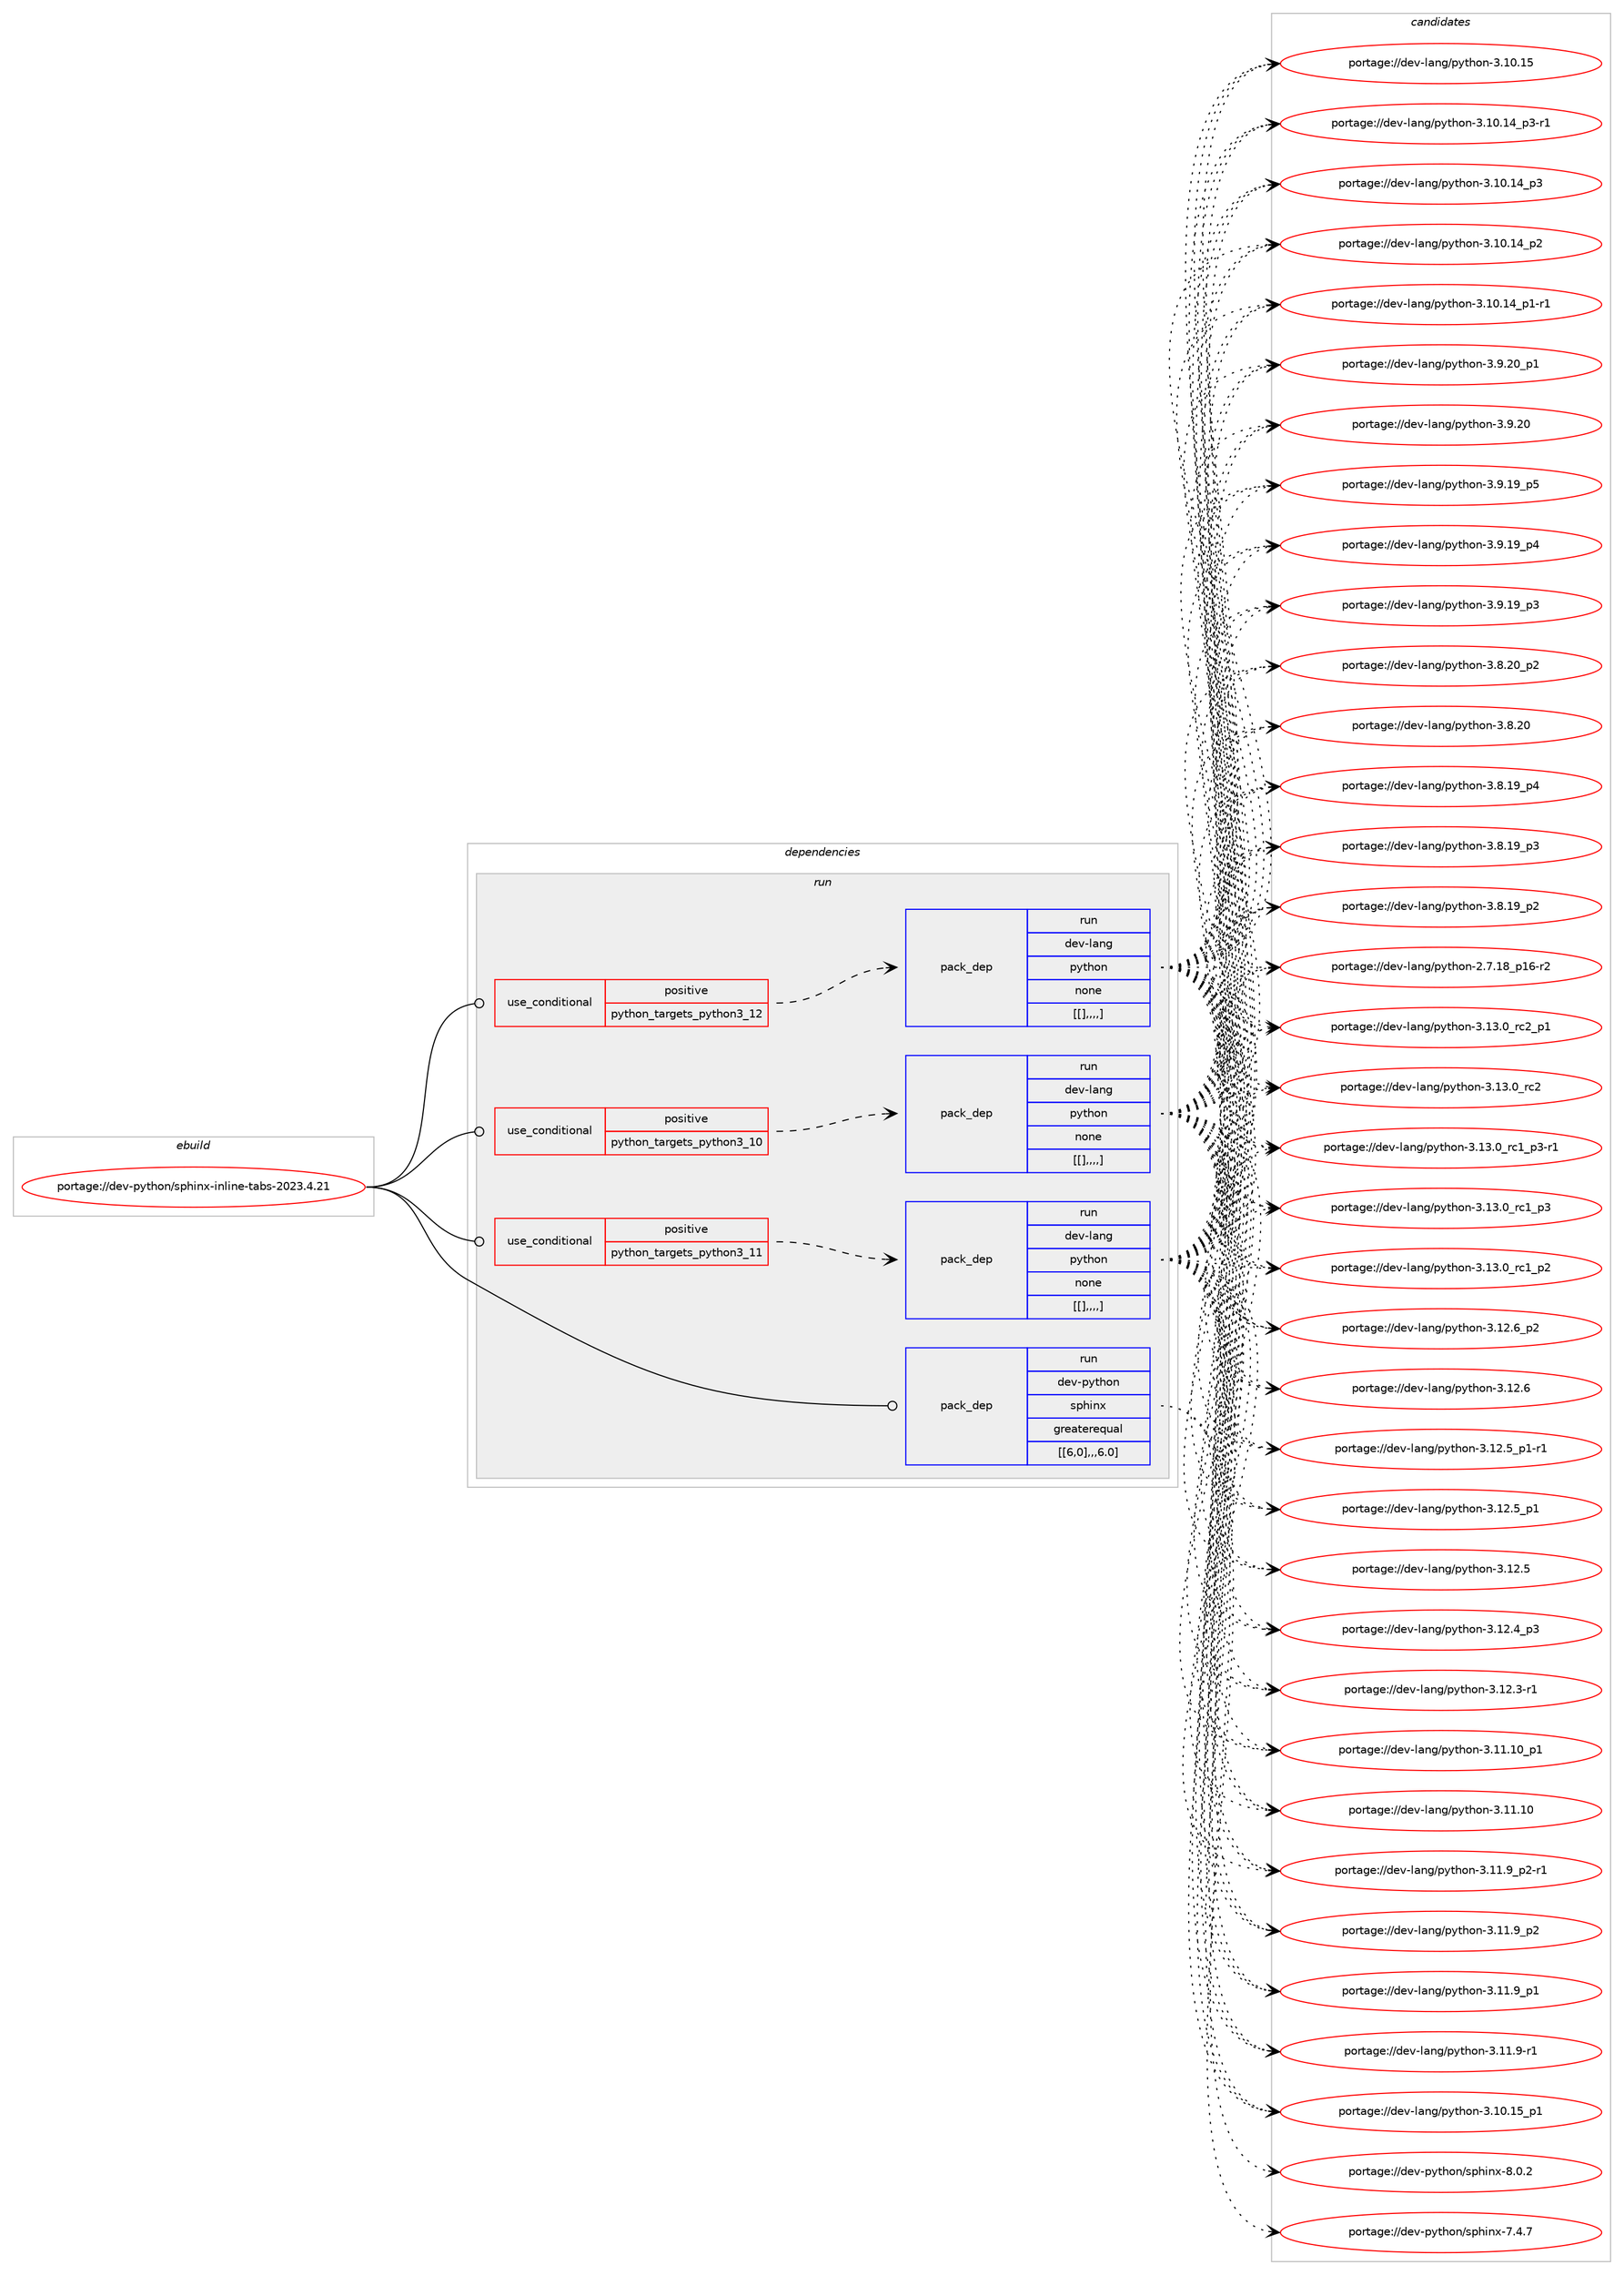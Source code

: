 digraph prolog {

# *************
# Graph options
# *************

newrank=true;
concentrate=true;
compound=true;
graph [rankdir=LR,fontname=Helvetica,fontsize=10,ranksep=1.5];#, ranksep=2.5, nodesep=0.2];
edge  [arrowhead=vee];
node  [fontname=Helvetica,fontsize=10];

# **********
# The ebuild
# **********

subgraph cluster_leftcol {
color=gray;
label=<<i>ebuild</i>>;
id [label="portage://dev-python/sphinx-inline-tabs-2023.4.21", color=red, width=4, href="../dev-python/sphinx-inline-tabs-2023.4.21.svg"];
}

# ****************
# The dependencies
# ****************

subgraph cluster_midcol {
color=gray;
label=<<i>dependencies</i>>;
subgraph cluster_compile {
fillcolor="#eeeeee";
style=filled;
label=<<i>compile</i>>;
}
subgraph cluster_compileandrun {
fillcolor="#eeeeee";
style=filled;
label=<<i>compile and run</i>>;
}
subgraph cluster_run {
fillcolor="#eeeeee";
style=filled;
label=<<i>run</i>>;
subgraph cond41535 {
dependency167234 [label=<<TABLE BORDER="0" CELLBORDER="1" CELLSPACING="0" CELLPADDING="4"><TR><TD ROWSPAN="3" CELLPADDING="10">use_conditional</TD></TR><TR><TD>positive</TD></TR><TR><TD>python_targets_python3_10</TD></TR></TABLE>>, shape=none, color=red];
subgraph pack124441 {
dependency167235 [label=<<TABLE BORDER="0" CELLBORDER="1" CELLSPACING="0" CELLPADDING="4" WIDTH="220"><TR><TD ROWSPAN="6" CELLPADDING="30">pack_dep</TD></TR><TR><TD WIDTH="110">run</TD></TR><TR><TD>dev-lang</TD></TR><TR><TD>python</TD></TR><TR><TD>none</TD></TR><TR><TD>[[],,,,]</TD></TR></TABLE>>, shape=none, color=blue];
}
dependency167234:e -> dependency167235:w [weight=20,style="dashed",arrowhead="vee"];
}
id:e -> dependency167234:w [weight=20,style="solid",arrowhead="odot"];
subgraph cond41536 {
dependency167236 [label=<<TABLE BORDER="0" CELLBORDER="1" CELLSPACING="0" CELLPADDING="4"><TR><TD ROWSPAN="3" CELLPADDING="10">use_conditional</TD></TR><TR><TD>positive</TD></TR><TR><TD>python_targets_python3_11</TD></TR></TABLE>>, shape=none, color=red];
subgraph pack124442 {
dependency167237 [label=<<TABLE BORDER="0" CELLBORDER="1" CELLSPACING="0" CELLPADDING="4" WIDTH="220"><TR><TD ROWSPAN="6" CELLPADDING="30">pack_dep</TD></TR><TR><TD WIDTH="110">run</TD></TR><TR><TD>dev-lang</TD></TR><TR><TD>python</TD></TR><TR><TD>none</TD></TR><TR><TD>[[],,,,]</TD></TR></TABLE>>, shape=none, color=blue];
}
dependency167236:e -> dependency167237:w [weight=20,style="dashed",arrowhead="vee"];
}
id:e -> dependency167236:w [weight=20,style="solid",arrowhead="odot"];
subgraph cond41537 {
dependency167238 [label=<<TABLE BORDER="0" CELLBORDER="1" CELLSPACING="0" CELLPADDING="4"><TR><TD ROWSPAN="3" CELLPADDING="10">use_conditional</TD></TR><TR><TD>positive</TD></TR><TR><TD>python_targets_python3_12</TD></TR></TABLE>>, shape=none, color=red];
subgraph pack124443 {
dependency167239 [label=<<TABLE BORDER="0" CELLBORDER="1" CELLSPACING="0" CELLPADDING="4" WIDTH="220"><TR><TD ROWSPAN="6" CELLPADDING="30">pack_dep</TD></TR><TR><TD WIDTH="110">run</TD></TR><TR><TD>dev-lang</TD></TR><TR><TD>python</TD></TR><TR><TD>none</TD></TR><TR><TD>[[],,,,]</TD></TR></TABLE>>, shape=none, color=blue];
}
dependency167238:e -> dependency167239:w [weight=20,style="dashed",arrowhead="vee"];
}
id:e -> dependency167238:w [weight=20,style="solid",arrowhead="odot"];
subgraph pack124444 {
dependency167240 [label=<<TABLE BORDER="0" CELLBORDER="1" CELLSPACING="0" CELLPADDING="4" WIDTH="220"><TR><TD ROWSPAN="6" CELLPADDING="30">pack_dep</TD></TR><TR><TD WIDTH="110">run</TD></TR><TR><TD>dev-python</TD></TR><TR><TD>sphinx</TD></TR><TR><TD>greaterequal</TD></TR><TR><TD>[[6,0],,,6.0]</TD></TR></TABLE>>, shape=none, color=blue];
}
id:e -> dependency167240:w [weight=20,style="solid",arrowhead="odot"];
}
}

# **************
# The candidates
# **************

subgraph cluster_choices {
rank=same;
color=gray;
label=<<i>candidates</i>>;

subgraph choice124441 {
color=black;
nodesep=1;
choice100101118451089711010347112121116104111110455146495146489511499509511249 [label="portage://dev-lang/python-3.13.0_rc2_p1", color=red, width=4,href="../dev-lang/python-3.13.0_rc2_p1.svg"];
choice10010111845108971101034711212111610411111045514649514648951149950 [label="portage://dev-lang/python-3.13.0_rc2", color=red, width=4,href="../dev-lang/python-3.13.0_rc2.svg"];
choice1001011184510897110103471121211161041111104551464951464895114994995112514511449 [label="portage://dev-lang/python-3.13.0_rc1_p3-r1", color=red, width=4,href="../dev-lang/python-3.13.0_rc1_p3-r1.svg"];
choice100101118451089711010347112121116104111110455146495146489511499499511251 [label="portage://dev-lang/python-3.13.0_rc1_p3", color=red, width=4,href="../dev-lang/python-3.13.0_rc1_p3.svg"];
choice100101118451089711010347112121116104111110455146495146489511499499511250 [label="portage://dev-lang/python-3.13.0_rc1_p2", color=red, width=4,href="../dev-lang/python-3.13.0_rc1_p2.svg"];
choice100101118451089711010347112121116104111110455146495046549511250 [label="portage://dev-lang/python-3.12.6_p2", color=red, width=4,href="../dev-lang/python-3.12.6_p2.svg"];
choice10010111845108971101034711212111610411111045514649504654 [label="portage://dev-lang/python-3.12.6", color=red, width=4,href="../dev-lang/python-3.12.6.svg"];
choice1001011184510897110103471121211161041111104551464950465395112494511449 [label="portage://dev-lang/python-3.12.5_p1-r1", color=red, width=4,href="../dev-lang/python-3.12.5_p1-r1.svg"];
choice100101118451089711010347112121116104111110455146495046539511249 [label="portage://dev-lang/python-3.12.5_p1", color=red, width=4,href="../dev-lang/python-3.12.5_p1.svg"];
choice10010111845108971101034711212111610411111045514649504653 [label="portage://dev-lang/python-3.12.5", color=red, width=4,href="../dev-lang/python-3.12.5.svg"];
choice100101118451089711010347112121116104111110455146495046529511251 [label="portage://dev-lang/python-3.12.4_p3", color=red, width=4,href="../dev-lang/python-3.12.4_p3.svg"];
choice100101118451089711010347112121116104111110455146495046514511449 [label="portage://dev-lang/python-3.12.3-r1", color=red, width=4,href="../dev-lang/python-3.12.3-r1.svg"];
choice10010111845108971101034711212111610411111045514649494649489511249 [label="portage://dev-lang/python-3.11.10_p1", color=red, width=4,href="../dev-lang/python-3.11.10_p1.svg"];
choice1001011184510897110103471121211161041111104551464949464948 [label="portage://dev-lang/python-3.11.10", color=red, width=4,href="../dev-lang/python-3.11.10.svg"];
choice1001011184510897110103471121211161041111104551464949465795112504511449 [label="portage://dev-lang/python-3.11.9_p2-r1", color=red, width=4,href="../dev-lang/python-3.11.9_p2-r1.svg"];
choice100101118451089711010347112121116104111110455146494946579511250 [label="portage://dev-lang/python-3.11.9_p2", color=red, width=4,href="../dev-lang/python-3.11.9_p2.svg"];
choice100101118451089711010347112121116104111110455146494946579511249 [label="portage://dev-lang/python-3.11.9_p1", color=red, width=4,href="../dev-lang/python-3.11.9_p1.svg"];
choice100101118451089711010347112121116104111110455146494946574511449 [label="portage://dev-lang/python-3.11.9-r1", color=red, width=4,href="../dev-lang/python-3.11.9-r1.svg"];
choice10010111845108971101034711212111610411111045514649484649539511249 [label="portage://dev-lang/python-3.10.15_p1", color=red, width=4,href="../dev-lang/python-3.10.15_p1.svg"];
choice1001011184510897110103471121211161041111104551464948464953 [label="portage://dev-lang/python-3.10.15", color=red, width=4,href="../dev-lang/python-3.10.15.svg"];
choice100101118451089711010347112121116104111110455146494846495295112514511449 [label="portage://dev-lang/python-3.10.14_p3-r1", color=red, width=4,href="../dev-lang/python-3.10.14_p3-r1.svg"];
choice10010111845108971101034711212111610411111045514649484649529511251 [label="portage://dev-lang/python-3.10.14_p3", color=red, width=4,href="../dev-lang/python-3.10.14_p3.svg"];
choice10010111845108971101034711212111610411111045514649484649529511250 [label="portage://dev-lang/python-3.10.14_p2", color=red, width=4,href="../dev-lang/python-3.10.14_p2.svg"];
choice100101118451089711010347112121116104111110455146494846495295112494511449 [label="portage://dev-lang/python-3.10.14_p1-r1", color=red, width=4,href="../dev-lang/python-3.10.14_p1-r1.svg"];
choice100101118451089711010347112121116104111110455146574650489511249 [label="portage://dev-lang/python-3.9.20_p1", color=red, width=4,href="../dev-lang/python-3.9.20_p1.svg"];
choice10010111845108971101034711212111610411111045514657465048 [label="portage://dev-lang/python-3.9.20", color=red, width=4,href="../dev-lang/python-3.9.20.svg"];
choice100101118451089711010347112121116104111110455146574649579511253 [label="portage://dev-lang/python-3.9.19_p5", color=red, width=4,href="../dev-lang/python-3.9.19_p5.svg"];
choice100101118451089711010347112121116104111110455146574649579511252 [label="portage://dev-lang/python-3.9.19_p4", color=red, width=4,href="../dev-lang/python-3.9.19_p4.svg"];
choice100101118451089711010347112121116104111110455146574649579511251 [label="portage://dev-lang/python-3.9.19_p3", color=red, width=4,href="../dev-lang/python-3.9.19_p3.svg"];
choice100101118451089711010347112121116104111110455146564650489511250 [label="portage://dev-lang/python-3.8.20_p2", color=red, width=4,href="../dev-lang/python-3.8.20_p2.svg"];
choice10010111845108971101034711212111610411111045514656465048 [label="portage://dev-lang/python-3.8.20", color=red, width=4,href="../dev-lang/python-3.8.20.svg"];
choice100101118451089711010347112121116104111110455146564649579511252 [label="portage://dev-lang/python-3.8.19_p4", color=red, width=4,href="../dev-lang/python-3.8.19_p4.svg"];
choice100101118451089711010347112121116104111110455146564649579511251 [label="portage://dev-lang/python-3.8.19_p3", color=red, width=4,href="../dev-lang/python-3.8.19_p3.svg"];
choice100101118451089711010347112121116104111110455146564649579511250 [label="portage://dev-lang/python-3.8.19_p2", color=red, width=4,href="../dev-lang/python-3.8.19_p2.svg"];
choice100101118451089711010347112121116104111110455046554649569511249544511450 [label="portage://dev-lang/python-2.7.18_p16-r2", color=red, width=4,href="../dev-lang/python-2.7.18_p16-r2.svg"];
dependency167235:e -> choice100101118451089711010347112121116104111110455146495146489511499509511249:w [style=dotted,weight="100"];
dependency167235:e -> choice10010111845108971101034711212111610411111045514649514648951149950:w [style=dotted,weight="100"];
dependency167235:e -> choice1001011184510897110103471121211161041111104551464951464895114994995112514511449:w [style=dotted,weight="100"];
dependency167235:e -> choice100101118451089711010347112121116104111110455146495146489511499499511251:w [style=dotted,weight="100"];
dependency167235:e -> choice100101118451089711010347112121116104111110455146495146489511499499511250:w [style=dotted,weight="100"];
dependency167235:e -> choice100101118451089711010347112121116104111110455146495046549511250:w [style=dotted,weight="100"];
dependency167235:e -> choice10010111845108971101034711212111610411111045514649504654:w [style=dotted,weight="100"];
dependency167235:e -> choice1001011184510897110103471121211161041111104551464950465395112494511449:w [style=dotted,weight="100"];
dependency167235:e -> choice100101118451089711010347112121116104111110455146495046539511249:w [style=dotted,weight="100"];
dependency167235:e -> choice10010111845108971101034711212111610411111045514649504653:w [style=dotted,weight="100"];
dependency167235:e -> choice100101118451089711010347112121116104111110455146495046529511251:w [style=dotted,weight="100"];
dependency167235:e -> choice100101118451089711010347112121116104111110455146495046514511449:w [style=dotted,weight="100"];
dependency167235:e -> choice10010111845108971101034711212111610411111045514649494649489511249:w [style=dotted,weight="100"];
dependency167235:e -> choice1001011184510897110103471121211161041111104551464949464948:w [style=dotted,weight="100"];
dependency167235:e -> choice1001011184510897110103471121211161041111104551464949465795112504511449:w [style=dotted,weight="100"];
dependency167235:e -> choice100101118451089711010347112121116104111110455146494946579511250:w [style=dotted,weight="100"];
dependency167235:e -> choice100101118451089711010347112121116104111110455146494946579511249:w [style=dotted,weight="100"];
dependency167235:e -> choice100101118451089711010347112121116104111110455146494946574511449:w [style=dotted,weight="100"];
dependency167235:e -> choice10010111845108971101034711212111610411111045514649484649539511249:w [style=dotted,weight="100"];
dependency167235:e -> choice1001011184510897110103471121211161041111104551464948464953:w [style=dotted,weight="100"];
dependency167235:e -> choice100101118451089711010347112121116104111110455146494846495295112514511449:w [style=dotted,weight="100"];
dependency167235:e -> choice10010111845108971101034711212111610411111045514649484649529511251:w [style=dotted,weight="100"];
dependency167235:e -> choice10010111845108971101034711212111610411111045514649484649529511250:w [style=dotted,weight="100"];
dependency167235:e -> choice100101118451089711010347112121116104111110455146494846495295112494511449:w [style=dotted,weight="100"];
dependency167235:e -> choice100101118451089711010347112121116104111110455146574650489511249:w [style=dotted,weight="100"];
dependency167235:e -> choice10010111845108971101034711212111610411111045514657465048:w [style=dotted,weight="100"];
dependency167235:e -> choice100101118451089711010347112121116104111110455146574649579511253:w [style=dotted,weight="100"];
dependency167235:e -> choice100101118451089711010347112121116104111110455146574649579511252:w [style=dotted,weight="100"];
dependency167235:e -> choice100101118451089711010347112121116104111110455146574649579511251:w [style=dotted,weight="100"];
dependency167235:e -> choice100101118451089711010347112121116104111110455146564650489511250:w [style=dotted,weight="100"];
dependency167235:e -> choice10010111845108971101034711212111610411111045514656465048:w [style=dotted,weight="100"];
dependency167235:e -> choice100101118451089711010347112121116104111110455146564649579511252:w [style=dotted,weight="100"];
dependency167235:e -> choice100101118451089711010347112121116104111110455146564649579511251:w [style=dotted,weight="100"];
dependency167235:e -> choice100101118451089711010347112121116104111110455146564649579511250:w [style=dotted,weight="100"];
dependency167235:e -> choice100101118451089711010347112121116104111110455046554649569511249544511450:w [style=dotted,weight="100"];
}
subgraph choice124442 {
color=black;
nodesep=1;
choice100101118451089711010347112121116104111110455146495146489511499509511249 [label="portage://dev-lang/python-3.13.0_rc2_p1", color=red, width=4,href="../dev-lang/python-3.13.0_rc2_p1.svg"];
choice10010111845108971101034711212111610411111045514649514648951149950 [label="portage://dev-lang/python-3.13.0_rc2", color=red, width=4,href="../dev-lang/python-3.13.0_rc2.svg"];
choice1001011184510897110103471121211161041111104551464951464895114994995112514511449 [label="portage://dev-lang/python-3.13.0_rc1_p3-r1", color=red, width=4,href="../dev-lang/python-3.13.0_rc1_p3-r1.svg"];
choice100101118451089711010347112121116104111110455146495146489511499499511251 [label="portage://dev-lang/python-3.13.0_rc1_p3", color=red, width=4,href="../dev-lang/python-3.13.0_rc1_p3.svg"];
choice100101118451089711010347112121116104111110455146495146489511499499511250 [label="portage://dev-lang/python-3.13.0_rc1_p2", color=red, width=4,href="../dev-lang/python-3.13.0_rc1_p2.svg"];
choice100101118451089711010347112121116104111110455146495046549511250 [label="portage://dev-lang/python-3.12.6_p2", color=red, width=4,href="../dev-lang/python-3.12.6_p2.svg"];
choice10010111845108971101034711212111610411111045514649504654 [label="portage://dev-lang/python-3.12.6", color=red, width=4,href="../dev-lang/python-3.12.6.svg"];
choice1001011184510897110103471121211161041111104551464950465395112494511449 [label="portage://dev-lang/python-3.12.5_p1-r1", color=red, width=4,href="../dev-lang/python-3.12.5_p1-r1.svg"];
choice100101118451089711010347112121116104111110455146495046539511249 [label="portage://dev-lang/python-3.12.5_p1", color=red, width=4,href="../dev-lang/python-3.12.5_p1.svg"];
choice10010111845108971101034711212111610411111045514649504653 [label="portage://dev-lang/python-3.12.5", color=red, width=4,href="../dev-lang/python-3.12.5.svg"];
choice100101118451089711010347112121116104111110455146495046529511251 [label="portage://dev-lang/python-3.12.4_p3", color=red, width=4,href="../dev-lang/python-3.12.4_p3.svg"];
choice100101118451089711010347112121116104111110455146495046514511449 [label="portage://dev-lang/python-3.12.3-r1", color=red, width=4,href="../dev-lang/python-3.12.3-r1.svg"];
choice10010111845108971101034711212111610411111045514649494649489511249 [label="portage://dev-lang/python-3.11.10_p1", color=red, width=4,href="../dev-lang/python-3.11.10_p1.svg"];
choice1001011184510897110103471121211161041111104551464949464948 [label="portage://dev-lang/python-3.11.10", color=red, width=4,href="../dev-lang/python-3.11.10.svg"];
choice1001011184510897110103471121211161041111104551464949465795112504511449 [label="portage://dev-lang/python-3.11.9_p2-r1", color=red, width=4,href="../dev-lang/python-3.11.9_p2-r1.svg"];
choice100101118451089711010347112121116104111110455146494946579511250 [label="portage://dev-lang/python-3.11.9_p2", color=red, width=4,href="../dev-lang/python-3.11.9_p2.svg"];
choice100101118451089711010347112121116104111110455146494946579511249 [label="portage://dev-lang/python-3.11.9_p1", color=red, width=4,href="../dev-lang/python-3.11.9_p1.svg"];
choice100101118451089711010347112121116104111110455146494946574511449 [label="portage://dev-lang/python-3.11.9-r1", color=red, width=4,href="../dev-lang/python-3.11.9-r1.svg"];
choice10010111845108971101034711212111610411111045514649484649539511249 [label="portage://dev-lang/python-3.10.15_p1", color=red, width=4,href="../dev-lang/python-3.10.15_p1.svg"];
choice1001011184510897110103471121211161041111104551464948464953 [label="portage://dev-lang/python-3.10.15", color=red, width=4,href="../dev-lang/python-3.10.15.svg"];
choice100101118451089711010347112121116104111110455146494846495295112514511449 [label="portage://dev-lang/python-3.10.14_p3-r1", color=red, width=4,href="../dev-lang/python-3.10.14_p3-r1.svg"];
choice10010111845108971101034711212111610411111045514649484649529511251 [label="portage://dev-lang/python-3.10.14_p3", color=red, width=4,href="../dev-lang/python-3.10.14_p3.svg"];
choice10010111845108971101034711212111610411111045514649484649529511250 [label="portage://dev-lang/python-3.10.14_p2", color=red, width=4,href="../dev-lang/python-3.10.14_p2.svg"];
choice100101118451089711010347112121116104111110455146494846495295112494511449 [label="portage://dev-lang/python-3.10.14_p1-r1", color=red, width=4,href="../dev-lang/python-3.10.14_p1-r1.svg"];
choice100101118451089711010347112121116104111110455146574650489511249 [label="portage://dev-lang/python-3.9.20_p1", color=red, width=4,href="../dev-lang/python-3.9.20_p1.svg"];
choice10010111845108971101034711212111610411111045514657465048 [label="portage://dev-lang/python-3.9.20", color=red, width=4,href="../dev-lang/python-3.9.20.svg"];
choice100101118451089711010347112121116104111110455146574649579511253 [label="portage://dev-lang/python-3.9.19_p5", color=red, width=4,href="../dev-lang/python-3.9.19_p5.svg"];
choice100101118451089711010347112121116104111110455146574649579511252 [label="portage://dev-lang/python-3.9.19_p4", color=red, width=4,href="../dev-lang/python-3.9.19_p4.svg"];
choice100101118451089711010347112121116104111110455146574649579511251 [label="portage://dev-lang/python-3.9.19_p3", color=red, width=4,href="../dev-lang/python-3.9.19_p3.svg"];
choice100101118451089711010347112121116104111110455146564650489511250 [label="portage://dev-lang/python-3.8.20_p2", color=red, width=4,href="../dev-lang/python-3.8.20_p2.svg"];
choice10010111845108971101034711212111610411111045514656465048 [label="portage://dev-lang/python-3.8.20", color=red, width=4,href="../dev-lang/python-3.8.20.svg"];
choice100101118451089711010347112121116104111110455146564649579511252 [label="portage://dev-lang/python-3.8.19_p4", color=red, width=4,href="../dev-lang/python-3.8.19_p4.svg"];
choice100101118451089711010347112121116104111110455146564649579511251 [label="portage://dev-lang/python-3.8.19_p3", color=red, width=4,href="../dev-lang/python-3.8.19_p3.svg"];
choice100101118451089711010347112121116104111110455146564649579511250 [label="portage://dev-lang/python-3.8.19_p2", color=red, width=4,href="../dev-lang/python-3.8.19_p2.svg"];
choice100101118451089711010347112121116104111110455046554649569511249544511450 [label="portage://dev-lang/python-2.7.18_p16-r2", color=red, width=4,href="../dev-lang/python-2.7.18_p16-r2.svg"];
dependency167237:e -> choice100101118451089711010347112121116104111110455146495146489511499509511249:w [style=dotted,weight="100"];
dependency167237:e -> choice10010111845108971101034711212111610411111045514649514648951149950:w [style=dotted,weight="100"];
dependency167237:e -> choice1001011184510897110103471121211161041111104551464951464895114994995112514511449:w [style=dotted,weight="100"];
dependency167237:e -> choice100101118451089711010347112121116104111110455146495146489511499499511251:w [style=dotted,weight="100"];
dependency167237:e -> choice100101118451089711010347112121116104111110455146495146489511499499511250:w [style=dotted,weight="100"];
dependency167237:e -> choice100101118451089711010347112121116104111110455146495046549511250:w [style=dotted,weight="100"];
dependency167237:e -> choice10010111845108971101034711212111610411111045514649504654:w [style=dotted,weight="100"];
dependency167237:e -> choice1001011184510897110103471121211161041111104551464950465395112494511449:w [style=dotted,weight="100"];
dependency167237:e -> choice100101118451089711010347112121116104111110455146495046539511249:w [style=dotted,weight="100"];
dependency167237:e -> choice10010111845108971101034711212111610411111045514649504653:w [style=dotted,weight="100"];
dependency167237:e -> choice100101118451089711010347112121116104111110455146495046529511251:w [style=dotted,weight="100"];
dependency167237:e -> choice100101118451089711010347112121116104111110455146495046514511449:w [style=dotted,weight="100"];
dependency167237:e -> choice10010111845108971101034711212111610411111045514649494649489511249:w [style=dotted,weight="100"];
dependency167237:e -> choice1001011184510897110103471121211161041111104551464949464948:w [style=dotted,weight="100"];
dependency167237:e -> choice1001011184510897110103471121211161041111104551464949465795112504511449:w [style=dotted,weight="100"];
dependency167237:e -> choice100101118451089711010347112121116104111110455146494946579511250:w [style=dotted,weight="100"];
dependency167237:e -> choice100101118451089711010347112121116104111110455146494946579511249:w [style=dotted,weight="100"];
dependency167237:e -> choice100101118451089711010347112121116104111110455146494946574511449:w [style=dotted,weight="100"];
dependency167237:e -> choice10010111845108971101034711212111610411111045514649484649539511249:w [style=dotted,weight="100"];
dependency167237:e -> choice1001011184510897110103471121211161041111104551464948464953:w [style=dotted,weight="100"];
dependency167237:e -> choice100101118451089711010347112121116104111110455146494846495295112514511449:w [style=dotted,weight="100"];
dependency167237:e -> choice10010111845108971101034711212111610411111045514649484649529511251:w [style=dotted,weight="100"];
dependency167237:e -> choice10010111845108971101034711212111610411111045514649484649529511250:w [style=dotted,weight="100"];
dependency167237:e -> choice100101118451089711010347112121116104111110455146494846495295112494511449:w [style=dotted,weight="100"];
dependency167237:e -> choice100101118451089711010347112121116104111110455146574650489511249:w [style=dotted,weight="100"];
dependency167237:e -> choice10010111845108971101034711212111610411111045514657465048:w [style=dotted,weight="100"];
dependency167237:e -> choice100101118451089711010347112121116104111110455146574649579511253:w [style=dotted,weight="100"];
dependency167237:e -> choice100101118451089711010347112121116104111110455146574649579511252:w [style=dotted,weight="100"];
dependency167237:e -> choice100101118451089711010347112121116104111110455146574649579511251:w [style=dotted,weight="100"];
dependency167237:e -> choice100101118451089711010347112121116104111110455146564650489511250:w [style=dotted,weight="100"];
dependency167237:e -> choice10010111845108971101034711212111610411111045514656465048:w [style=dotted,weight="100"];
dependency167237:e -> choice100101118451089711010347112121116104111110455146564649579511252:w [style=dotted,weight="100"];
dependency167237:e -> choice100101118451089711010347112121116104111110455146564649579511251:w [style=dotted,weight="100"];
dependency167237:e -> choice100101118451089711010347112121116104111110455146564649579511250:w [style=dotted,weight="100"];
dependency167237:e -> choice100101118451089711010347112121116104111110455046554649569511249544511450:w [style=dotted,weight="100"];
}
subgraph choice124443 {
color=black;
nodesep=1;
choice100101118451089711010347112121116104111110455146495146489511499509511249 [label="portage://dev-lang/python-3.13.0_rc2_p1", color=red, width=4,href="../dev-lang/python-3.13.0_rc2_p1.svg"];
choice10010111845108971101034711212111610411111045514649514648951149950 [label="portage://dev-lang/python-3.13.0_rc2", color=red, width=4,href="../dev-lang/python-3.13.0_rc2.svg"];
choice1001011184510897110103471121211161041111104551464951464895114994995112514511449 [label="portage://dev-lang/python-3.13.0_rc1_p3-r1", color=red, width=4,href="../dev-lang/python-3.13.0_rc1_p3-r1.svg"];
choice100101118451089711010347112121116104111110455146495146489511499499511251 [label="portage://dev-lang/python-3.13.0_rc1_p3", color=red, width=4,href="../dev-lang/python-3.13.0_rc1_p3.svg"];
choice100101118451089711010347112121116104111110455146495146489511499499511250 [label="portage://dev-lang/python-3.13.0_rc1_p2", color=red, width=4,href="../dev-lang/python-3.13.0_rc1_p2.svg"];
choice100101118451089711010347112121116104111110455146495046549511250 [label="portage://dev-lang/python-3.12.6_p2", color=red, width=4,href="../dev-lang/python-3.12.6_p2.svg"];
choice10010111845108971101034711212111610411111045514649504654 [label="portage://dev-lang/python-3.12.6", color=red, width=4,href="../dev-lang/python-3.12.6.svg"];
choice1001011184510897110103471121211161041111104551464950465395112494511449 [label="portage://dev-lang/python-3.12.5_p1-r1", color=red, width=4,href="../dev-lang/python-3.12.5_p1-r1.svg"];
choice100101118451089711010347112121116104111110455146495046539511249 [label="portage://dev-lang/python-3.12.5_p1", color=red, width=4,href="../dev-lang/python-3.12.5_p1.svg"];
choice10010111845108971101034711212111610411111045514649504653 [label="portage://dev-lang/python-3.12.5", color=red, width=4,href="../dev-lang/python-3.12.5.svg"];
choice100101118451089711010347112121116104111110455146495046529511251 [label="portage://dev-lang/python-3.12.4_p3", color=red, width=4,href="../dev-lang/python-3.12.4_p3.svg"];
choice100101118451089711010347112121116104111110455146495046514511449 [label="portage://dev-lang/python-3.12.3-r1", color=red, width=4,href="../dev-lang/python-3.12.3-r1.svg"];
choice10010111845108971101034711212111610411111045514649494649489511249 [label="portage://dev-lang/python-3.11.10_p1", color=red, width=4,href="../dev-lang/python-3.11.10_p1.svg"];
choice1001011184510897110103471121211161041111104551464949464948 [label="portage://dev-lang/python-3.11.10", color=red, width=4,href="../dev-lang/python-3.11.10.svg"];
choice1001011184510897110103471121211161041111104551464949465795112504511449 [label="portage://dev-lang/python-3.11.9_p2-r1", color=red, width=4,href="../dev-lang/python-3.11.9_p2-r1.svg"];
choice100101118451089711010347112121116104111110455146494946579511250 [label="portage://dev-lang/python-3.11.9_p2", color=red, width=4,href="../dev-lang/python-3.11.9_p2.svg"];
choice100101118451089711010347112121116104111110455146494946579511249 [label="portage://dev-lang/python-3.11.9_p1", color=red, width=4,href="../dev-lang/python-3.11.9_p1.svg"];
choice100101118451089711010347112121116104111110455146494946574511449 [label="portage://dev-lang/python-3.11.9-r1", color=red, width=4,href="../dev-lang/python-3.11.9-r1.svg"];
choice10010111845108971101034711212111610411111045514649484649539511249 [label="portage://dev-lang/python-3.10.15_p1", color=red, width=4,href="../dev-lang/python-3.10.15_p1.svg"];
choice1001011184510897110103471121211161041111104551464948464953 [label="portage://dev-lang/python-3.10.15", color=red, width=4,href="../dev-lang/python-3.10.15.svg"];
choice100101118451089711010347112121116104111110455146494846495295112514511449 [label="portage://dev-lang/python-3.10.14_p3-r1", color=red, width=4,href="../dev-lang/python-3.10.14_p3-r1.svg"];
choice10010111845108971101034711212111610411111045514649484649529511251 [label="portage://dev-lang/python-3.10.14_p3", color=red, width=4,href="../dev-lang/python-3.10.14_p3.svg"];
choice10010111845108971101034711212111610411111045514649484649529511250 [label="portage://dev-lang/python-3.10.14_p2", color=red, width=4,href="../dev-lang/python-3.10.14_p2.svg"];
choice100101118451089711010347112121116104111110455146494846495295112494511449 [label="portage://dev-lang/python-3.10.14_p1-r1", color=red, width=4,href="../dev-lang/python-3.10.14_p1-r1.svg"];
choice100101118451089711010347112121116104111110455146574650489511249 [label="portage://dev-lang/python-3.9.20_p1", color=red, width=4,href="../dev-lang/python-3.9.20_p1.svg"];
choice10010111845108971101034711212111610411111045514657465048 [label="portage://dev-lang/python-3.9.20", color=red, width=4,href="../dev-lang/python-3.9.20.svg"];
choice100101118451089711010347112121116104111110455146574649579511253 [label="portage://dev-lang/python-3.9.19_p5", color=red, width=4,href="../dev-lang/python-3.9.19_p5.svg"];
choice100101118451089711010347112121116104111110455146574649579511252 [label="portage://dev-lang/python-3.9.19_p4", color=red, width=4,href="../dev-lang/python-3.9.19_p4.svg"];
choice100101118451089711010347112121116104111110455146574649579511251 [label="portage://dev-lang/python-3.9.19_p3", color=red, width=4,href="../dev-lang/python-3.9.19_p3.svg"];
choice100101118451089711010347112121116104111110455146564650489511250 [label="portage://dev-lang/python-3.8.20_p2", color=red, width=4,href="../dev-lang/python-3.8.20_p2.svg"];
choice10010111845108971101034711212111610411111045514656465048 [label="portage://dev-lang/python-3.8.20", color=red, width=4,href="../dev-lang/python-3.8.20.svg"];
choice100101118451089711010347112121116104111110455146564649579511252 [label="portage://dev-lang/python-3.8.19_p4", color=red, width=4,href="../dev-lang/python-3.8.19_p4.svg"];
choice100101118451089711010347112121116104111110455146564649579511251 [label="portage://dev-lang/python-3.8.19_p3", color=red, width=4,href="../dev-lang/python-3.8.19_p3.svg"];
choice100101118451089711010347112121116104111110455146564649579511250 [label="portage://dev-lang/python-3.8.19_p2", color=red, width=4,href="../dev-lang/python-3.8.19_p2.svg"];
choice100101118451089711010347112121116104111110455046554649569511249544511450 [label="portage://dev-lang/python-2.7.18_p16-r2", color=red, width=4,href="../dev-lang/python-2.7.18_p16-r2.svg"];
dependency167239:e -> choice100101118451089711010347112121116104111110455146495146489511499509511249:w [style=dotted,weight="100"];
dependency167239:e -> choice10010111845108971101034711212111610411111045514649514648951149950:w [style=dotted,weight="100"];
dependency167239:e -> choice1001011184510897110103471121211161041111104551464951464895114994995112514511449:w [style=dotted,weight="100"];
dependency167239:e -> choice100101118451089711010347112121116104111110455146495146489511499499511251:w [style=dotted,weight="100"];
dependency167239:e -> choice100101118451089711010347112121116104111110455146495146489511499499511250:w [style=dotted,weight="100"];
dependency167239:e -> choice100101118451089711010347112121116104111110455146495046549511250:w [style=dotted,weight="100"];
dependency167239:e -> choice10010111845108971101034711212111610411111045514649504654:w [style=dotted,weight="100"];
dependency167239:e -> choice1001011184510897110103471121211161041111104551464950465395112494511449:w [style=dotted,weight="100"];
dependency167239:e -> choice100101118451089711010347112121116104111110455146495046539511249:w [style=dotted,weight="100"];
dependency167239:e -> choice10010111845108971101034711212111610411111045514649504653:w [style=dotted,weight="100"];
dependency167239:e -> choice100101118451089711010347112121116104111110455146495046529511251:w [style=dotted,weight="100"];
dependency167239:e -> choice100101118451089711010347112121116104111110455146495046514511449:w [style=dotted,weight="100"];
dependency167239:e -> choice10010111845108971101034711212111610411111045514649494649489511249:w [style=dotted,weight="100"];
dependency167239:e -> choice1001011184510897110103471121211161041111104551464949464948:w [style=dotted,weight="100"];
dependency167239:e -> choice1001011184510897110103471121211161041111104551464949465795112504511449:w [style=dotted,weight="100"];
dependency167239:e -> choice100101118451089711010347112121116104111110455146494946579511250:w [style=dotted,weight="100"];
dependency167239:e -> choice100101118451089711010347112121116104111110455146494946579511249:w [style=dotted,weight="100"];
dependency167239:e -> choice100101118451089711010347112121116104111110455146494946574511449:w [style=dotted,weight="100"];
dependency167239:e -> choice10010111845108971101034711212111610411111045514649484649539511249:w [style=dotted,weight="100"];
dependency167239:e -> choice1001011184510897110103471121211161041111104551464948464953:w [style=dotted,weight="100"];
dependency167239:e -> choice100101118451089711010347112121116104111110455146494846495295112514511449:w [style=dotted,weight="100"];
dependency167239:e -> choice10010111845108971101034711212111610411111045514649484649529511251:w [style=dotted,weight="100"];
dependency167239:e -> choice10010111845108971101034711212111610411111045514649484649529511250:w [style=dotted,weight="100"];
dependency167239:e -> choice100101118451089711010347112121116104111110455146494846495295112494511449:w [style=dotted,weight="100"];
dependency167239:e -> choice100101118451089711010347112121116104111110455146574650489511249:w [style=dotted,weight="100"];
dependency167239:e -> choice10010111845108971101034711212111610411111045514657465048:w [style=dotted,weight="100"];
dependency167239:e -> choice100101118451089711010347112121116104111110455146574649579511253:w [style=dotted,weight="100"];
dependency167239:e -> choice100101118451089711010347112121116104111110455146574649579511252:w [style=dotted,weight="100"];
dependency167239:e -> choice100101118451089711010347112121116104111110455146574649579511251:w [style=dotted,weight="100"];
dependency167239:e -> choice100101118451089711010347112121116104111110455146564650489511250:w [style=dotted,weight="100"];
dependency167239:e -> choice10010111845108971101034711212111610411111045514656465048:w [style=dotted,weight="100"];
dependency167239:e -> choice100101118451089711010347112121116104111110455146564649579511252:w [style=dotted,weight="100"];
dependency167239:e -> choice100101118451089711010347112121116104111110455146564649579511251:w [style=dotted,weight="100"];
dependency167239:e -> choice100101118451089711010347112121116104111110455146564649579511250:w [style=dotted,weight="100"];
dependency167239:e -> choice100101118451089711010347112121116104111110455046554649569511249544511450:w [style=dotted,weight="100"];
}
subgraph choice124444 {
color=black;
nodesep=1;
choice1001011184511212111610411111047115112104105110120455646484650 [label="portage://dev-python/sphinx-8.0.2", color=red, width=4,href="../dev-python/sphinx-8.0.2.svg"];
choice1001011184511212111610411111047115112104105110120455546524655 [label="portage://dev-python/sphinx-7.4.7", color=red, width=4,href="../dev-python/sphinx-7.4.7.svg"];
dependency167240:e -> choice1001011184511212111610411111047115112104105110120455646484650:w [style=dotted,weight="100"];
dependency167240:e -> choice1001011184511212111610411111047115112104105110120455546524655:w [style=dotted,weight="100"];
}
}

}
